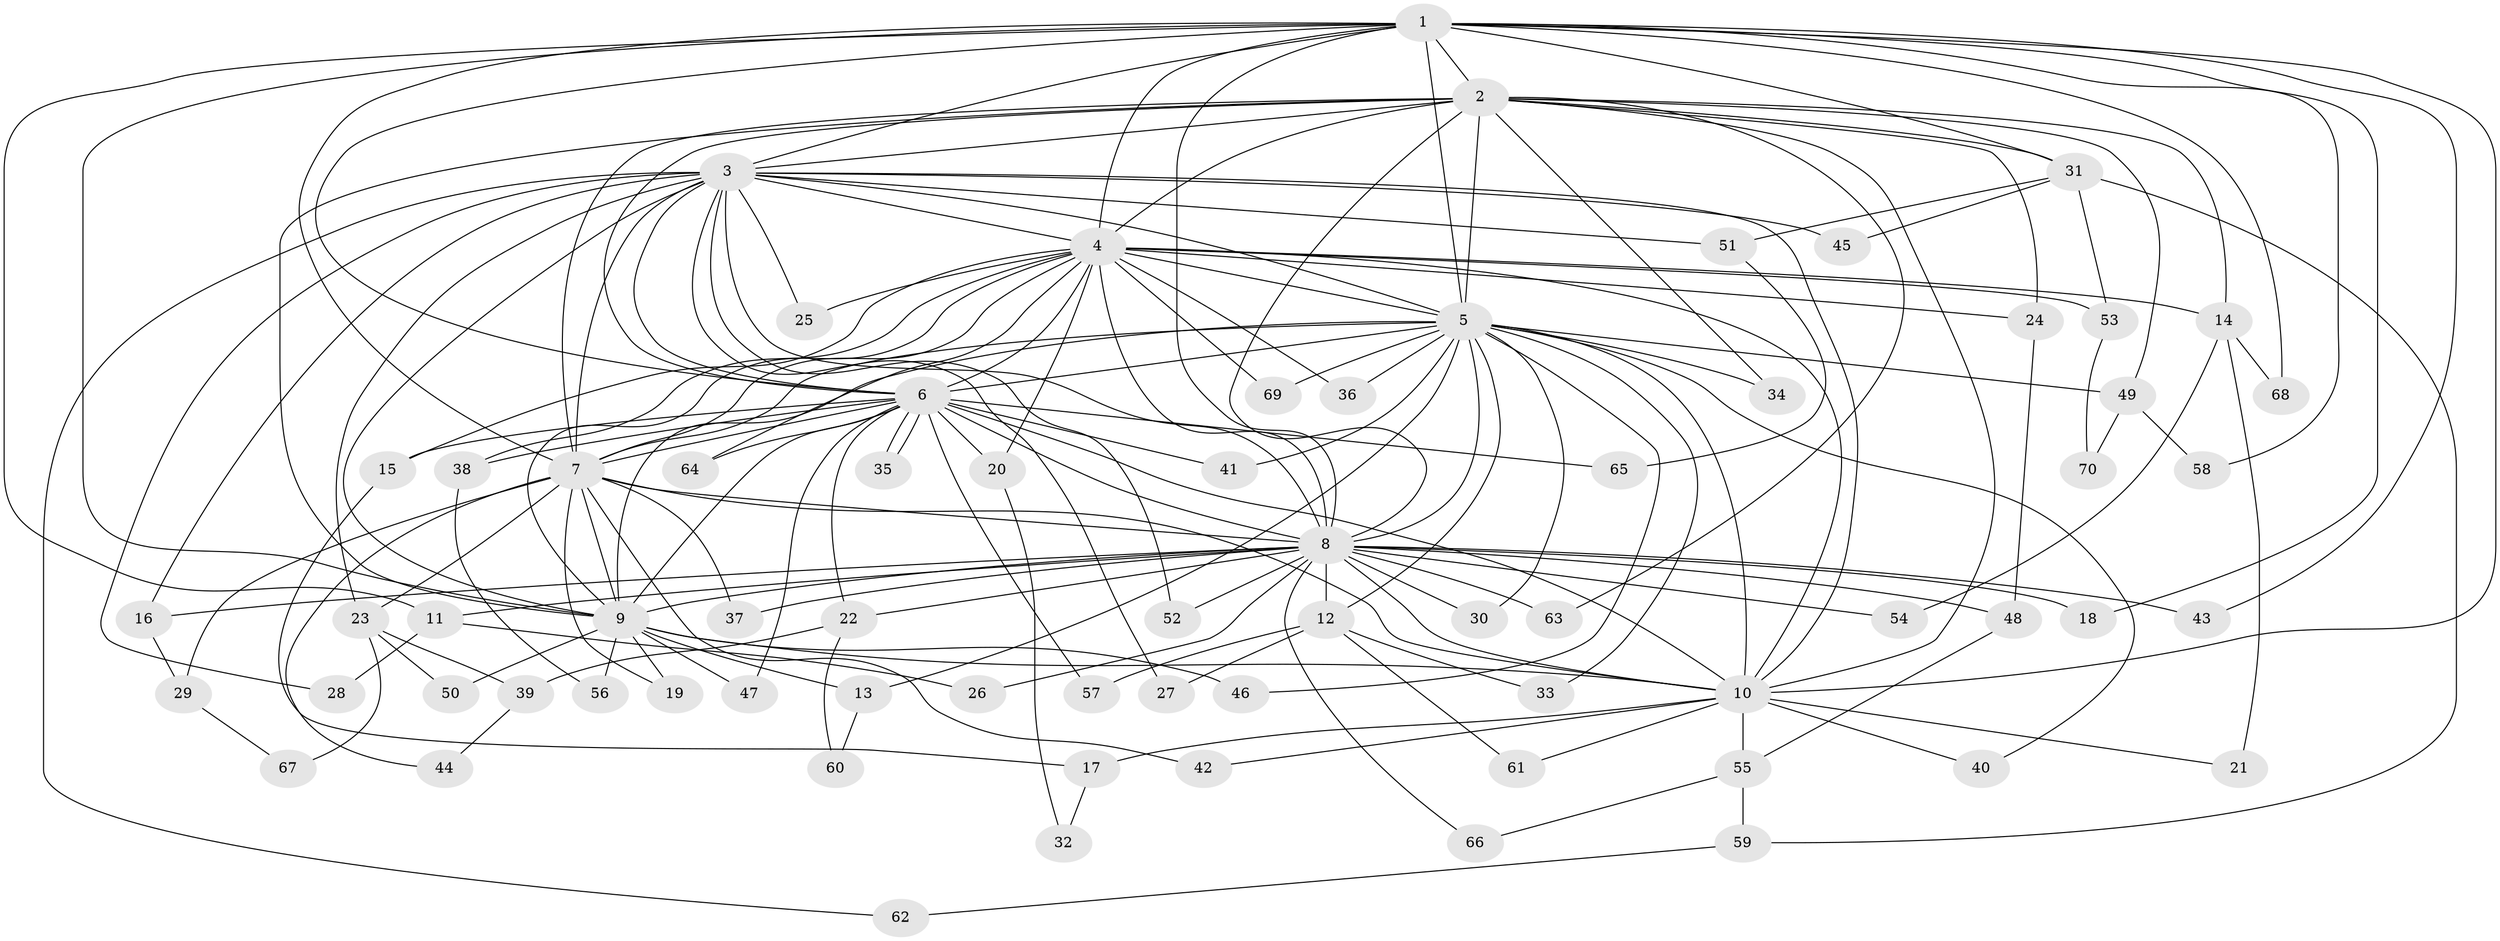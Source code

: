 // Generated by graph-tools (version 1.1) at 2025/11/02/27/25 16:11:08]
// undirected, 70 vertices, 165 edges
graph export_dot {
graph [start="1"]
  node [color=gray90,style=filled];
  1;
  2;
  3;
  4;
  5;
  6;
  7;
  8;
  9;
  10;
  11;
  12;
  13;
  14;
  15;
  16;
  17;
  18;
  19;
  20;
  21;
  22;
  23;
  24;
  25;
  26;
  27;
  28;
  29;
  30;
  31;
  32;
  33;
  34;
  35;
  36;
  37;
  38;
  39;
  40;
  41;
  42;
  43;
  44;
  45;
  46;
  47;
  48;
  49;
  50;
  51;
  52;
  53;
  54;
  55;
  56;
  57;
  58;
  59;
  60;
  61;
  62;
  63;
  64;
  65;
  66;
  67;
  68;
  69;
  70;
  1 -- 2;
  1 -- 3;
  1 -- 4;
  1 -- 5;
  1 -- 6;
  1 -- 7;
  1 -- 8;
  1 -- 9;
  1 -- 10;
  1 -- 11;
  1 -- 18;
  1 -- 31;
  1 -- 43;
  1 -- 58;
  1 -- 68;
  2 -- 3;
  2 -- 4;
  2 -- 5;
  2 -- 6;
  2 -- 7;
  2 -- 8;
  2 -- 9;
  2 -- 10;
  2 -- 14;
  2 -- 24;
  2 -- 31;
  2 -- 34;
  2 -- 49;
  2 -- 63;
  3 -- 4;
  3 -- 5;
  3 -- 6;
  3 -- 7;
  3 -- 8;
  3 -- 9;
  3 -- 10;
  3 -- 16;
  3 -- 23;
  3 -- 25;
  3 -- 27;
  3 -- 28;
  3 -- 45;
  3 -- 51;
  3 -- 52;
  3 -- 62;
  4 -- 5;
  4 -- 6;
  4 -- 7;
  4 -- 8;
  4 -- 9;
  4 -- 10;
  4 -- 14;
  4 -- 15;
  4 -- 20;
  4 -- 24;
  4 -- 25;
  4 -- 36;
  4 -- 38;
  4 -- 53;
  4 -- 64;
  4 -- 69;
  5 -- 6;
  5 -- 7;
  5 -- 8;
  5 -- 9;
  5 -- 10;
  5 -- 12;
  5 -- 13;
  5 -- 30;
  5 -- 33;
  5 -- 34;
  5 -- 36;
  5 -- 40;
  5 -- 41;
  5 -- 46;
  5 -- 49;
  5 -- 69;
  6 -- 7;
  6 -- 8;
  6 -- 9;
  6 -- 10;
  6 -- 15;
  6 -- 20;
  6 -- 22;
  6 -- 35;
  6 -- 35;
  6 -- 38;
  6 -- 41;
  6 -- 47;
  6 -- 57;
  6 -- 64;
  6 -- 65;
  7 -- 8;
  7 -- 9;
  7 -- 10;
  7 -- 19;
  7 -- 23;
  7 -- 29;
  7 -- 37;
  7 -- 42;
  7 -- 44;
  8 -- 9;
  8 -- 10;
  8 -- 11;
  8 -- 12;
  8 -- 16;
  8 -- 18;
  8 -- 22;
  8 -- 26;
  8 -- 30;
  8 -- 37;
  8 -- 43;
  8 -- 48;
  8 -- 52;
  8 -- 54;
  8 -- 63;
  8 -- 66;
  9 -- 10;
  9 -- 13;
  9 -- 19;
  9 -- 46;
  9 -- 47;
  9 -- 50;
  9 -- 56;
  10 -- 17;
  10 -- 21;
  10 -- 40;
  10 -- 42;
  10 -- 55;
  10 -- 61;
  11 -- 26;
  11 -- 28;
  12 -- 27;
  12 -- 33;
  12 -- 57;
  12 -- 61;
  13 -- 60;
  14 -- 21;
  14 -- 54;
  14 -- 68;
  15 -- 17;
  16 -- 29;
  17 -- 32;
  20 -- 32;
  22 -- 39;
  22 -- 60;
  23 -- 39;
  23 -- 50;
  23 -- 67;
  24 -- 48;
  29 -- 67;
  31 -- 45;
  31 -- 51;
  31 -- 53;
  31 -- 59;
  38 -- 56;
  39 -- 44;
  48 -- 55;
  49 -- 58;
  49 -- 70;
  51 -- 65;
  53 -- 70;
  55 -- 59;
  55 -- 66;
  59 -- 62;
}
